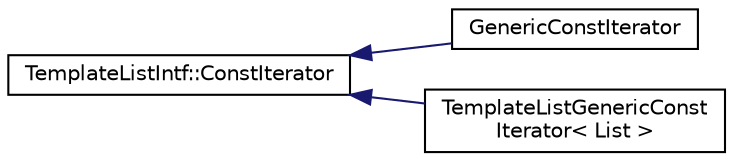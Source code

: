digraph "类继承关系图"
{
 // INTERACTIVE_SVG=YES
 // LATEX_PDF_SIZE
  edge [fontname="Helvetica",fontsize="10",labelfontname="Helvetica",labelfontsize="10"];
  node [fontname="Helvetica",fontsize="10",shape=record];
  rankdir="LR";
  Node0 [label="TemplateListIntf::ConstIterator",height=0.2,width=0.4,color="black", fillcolor="white", style="filled",URL="$d8/d23/class_template_list_intf_1_1_const_iterator.html",tooltip="Abstract interface for a iterator of a list."];
  Node0 -> Node1 [dir="back",color="midnightblue",fontsize="10",style="solid",fontname="Helvetica"];
  Node1 [label="GenericConstIterator",height=0.2,width=0.4,color="black", fillcolor="white", style="filled",URL="$df/d6e/class_generic_const_iterator.html",tooltip="Template List iterator support"];
  Node0 -> Node2 [dir="back",color="midnightblue",fontsize="10",style="solid",fontname="Helvetica"];
  Node2 [label="TemplateListGenericConst\lIterator\< List \>",height=0.2,width=0.4,color="black", fillcolor="white", style="filled",URL="$d5/d7c/class_template_list_generic_const_iterator.html",tooltip=" "];
}
